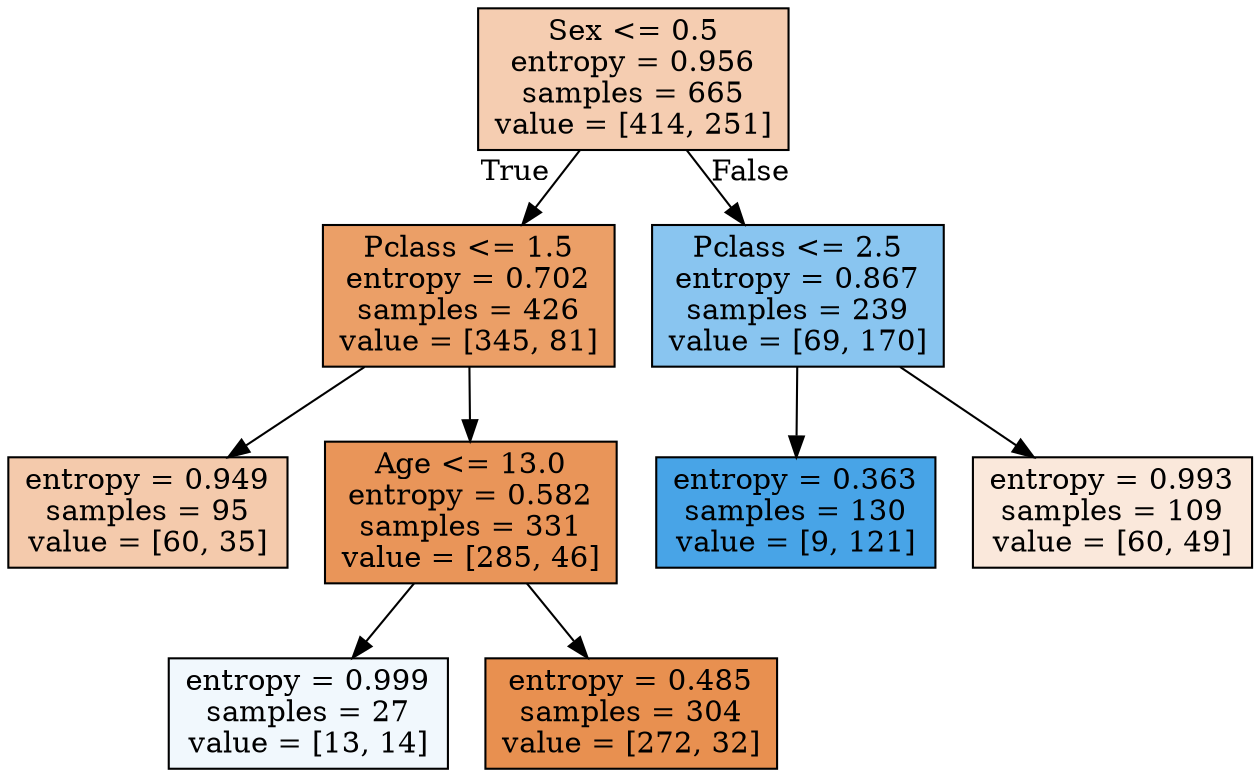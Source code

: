 digraph Tree {
node [shape=box, style="filled", color="black"] ;
0 [label="Sex <= 0.5\nentropy = 0.956\nsamples = 665\nvalue = [414, 251]", fillcolor="#f5cdb1"] ;
1 [label="Pclass <= 1.5\nentropy = 0.702\nsamples = 426\nvalue = [345, 81]", fillcolor="#eb9f67"] ;
0 -> 1 [labeldistance=2.5, labelangle=45, headlabel="True"] ;
5 [label="entropy = 0.949\nsamples = 95\nvalue = [60, 35]", fillcolor="#f4caac"] ;
1 -> 5 ;
6 [label="Age <= 13.0\nentropy = 0.582\nsamples = 331\nvalue = [285, 46]", fillcolor="#e99559"] ;
1 -> 6 ;
7 [label="entropy = 0.999\nsamples = 27\nvalue = [13, 14]", fillcolor="#f1f8fd"] ;
6 -> 7 ;
8 [label="entropy = 0.485\nsamples = 304\nvalue = [272, 32]", fillcolor="#e89050"] ;
6 -> 8 ;
2 [label="Pclass <= 2.5\nentropy = 0.867\nsamples = 239\nvalue = [69, 170]", fillcolor="#89c5f0"] ;
0 -> 2 [labeldistance=2.5, labelangle=-45, headlabel="False"] ;
3 [label="entropy = 0.363\nsamples = 130\nvalue = [9, 121]", fillcolor="#48a4e7"] ;
2 -> 3 ;
4 [label="entropy = 0.993\nsamples = 109\nvalue = [60, 49]", fillcolor="#fae8db"] ;
2 -> 4 ;
}